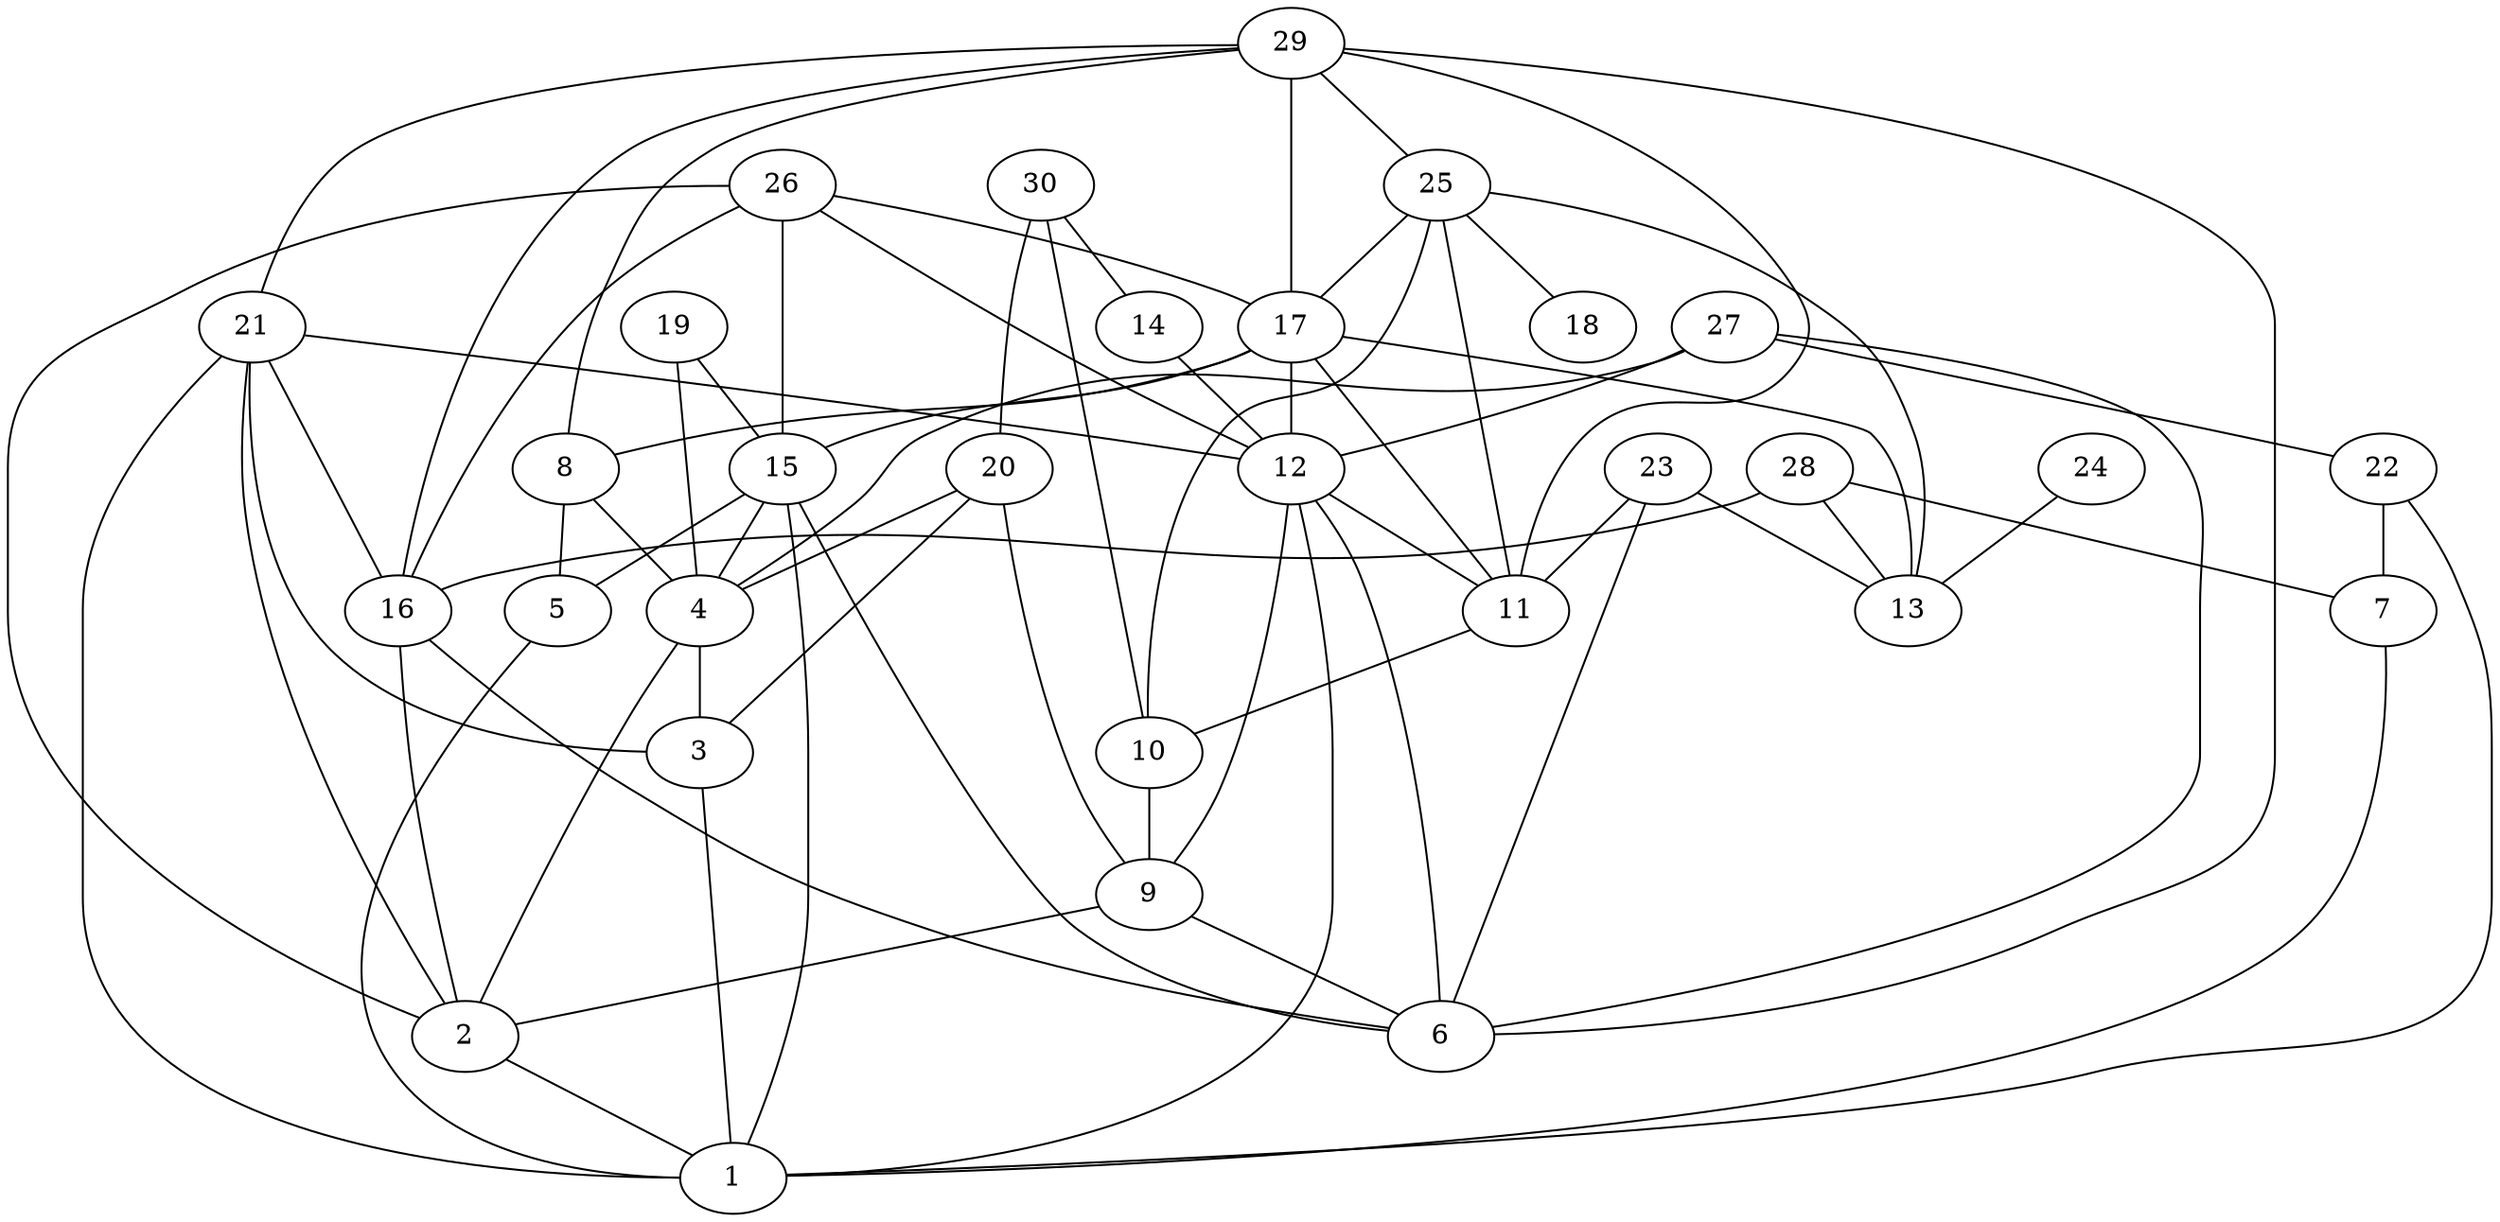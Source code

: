 graph {
2--1
3--1
5--1
7--1
12--1
15--1
21--1
22--1
4--2
9--2
16--2
21--2
26--2
4--3
20--3
21--3
8--4
15--4
19--4
20--4
27--4
8--5
15--5
9--6
12--6
15--6
16--6
23--6
27--6
29--6
22--7
28--7
17--8
29--8
10--9
12--9
20--9
11--10
25--10
30--10
12--11
17--11
23--11
25--11
29--11
14--12
17--12
21--12
26--12
27--12
17--13
23--13
24--13
25--13
28--13
30--14
17--15
19--15
26--15
21--16
26--16
28--16
29--16
25--17
26--17
29--17
25--18
30--20
29--21
27--22
29--25
}
